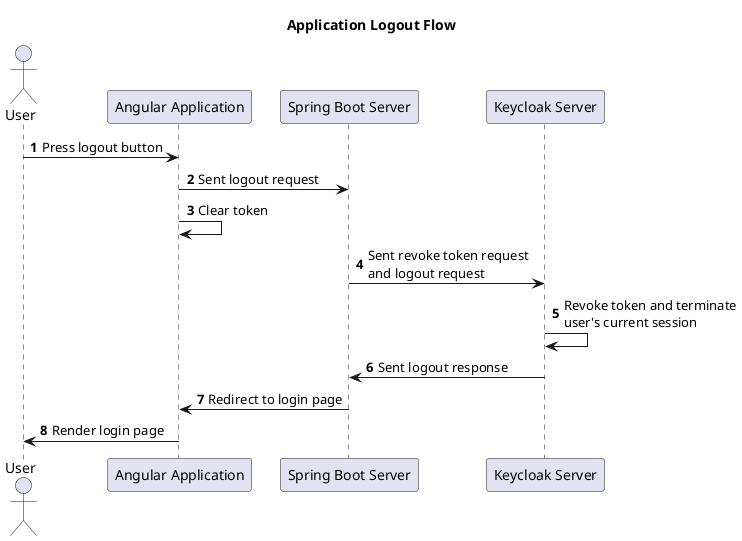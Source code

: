 @startuml normal flow

title Application Logout Flow

actor User as User
participant "Angular Application" as Client
participant "Spring Boot Server" as Server
participant "Keycloak Server" as Keycloak

autonumber
User -> Client: Press logout button
Client -> Server: Sent logout request
Client -> Client: Clear token
Server -> Keycloak: Sent revoke token request\nand logout request
Keycloak -> Keycloak: Revoke token and terminate\nuser's current session
Keycloak -> Server: Sent logout response
Server -> Client: Redirect to login page
Client -> User: Render login page

@enduml